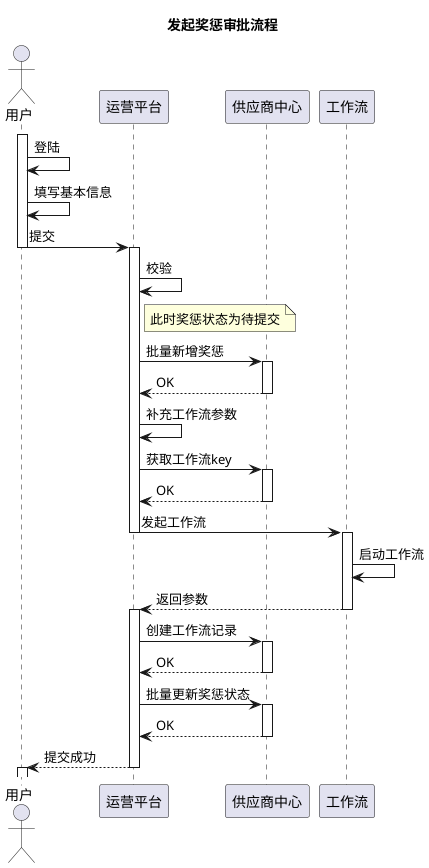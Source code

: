 @startuml

title 发起奖惩审批流程

actor 用户 as user
participant 运营平台 as bom
participant 供应商中心 as center
participant 工作流 as workflow

activate user
user -> user: 登陆
user -> user: 填写基本信息
user -> bom: 提交
deactivate user

activate bom
bom -> bom: 校验
note right of bom: 此时奖惩状态为待提交
bom -> center: 批量新增奖惩
activate center
center --> bom: OK
deactivate center
bom -> bom: 补充工作流参数
bom -> center: 获取工作流key
activate center
center --> bom: OK
deactivate center
bom -> workflow: 发起工作流
deactivate bom

activate workflow
workflow -> workflow: 启动工作流
workflow --> bom: 返回参数
deactivate workflow

activate bom
bom -> center: 创建工作流记录
activate center
center --> bom: OK
deactivate center
bom -> center: 批量更新奖惩状态
activate center
center --> bom: OK
deactivate center
bom --> user: 提交成功
deactivate bom

activate user

@enduml